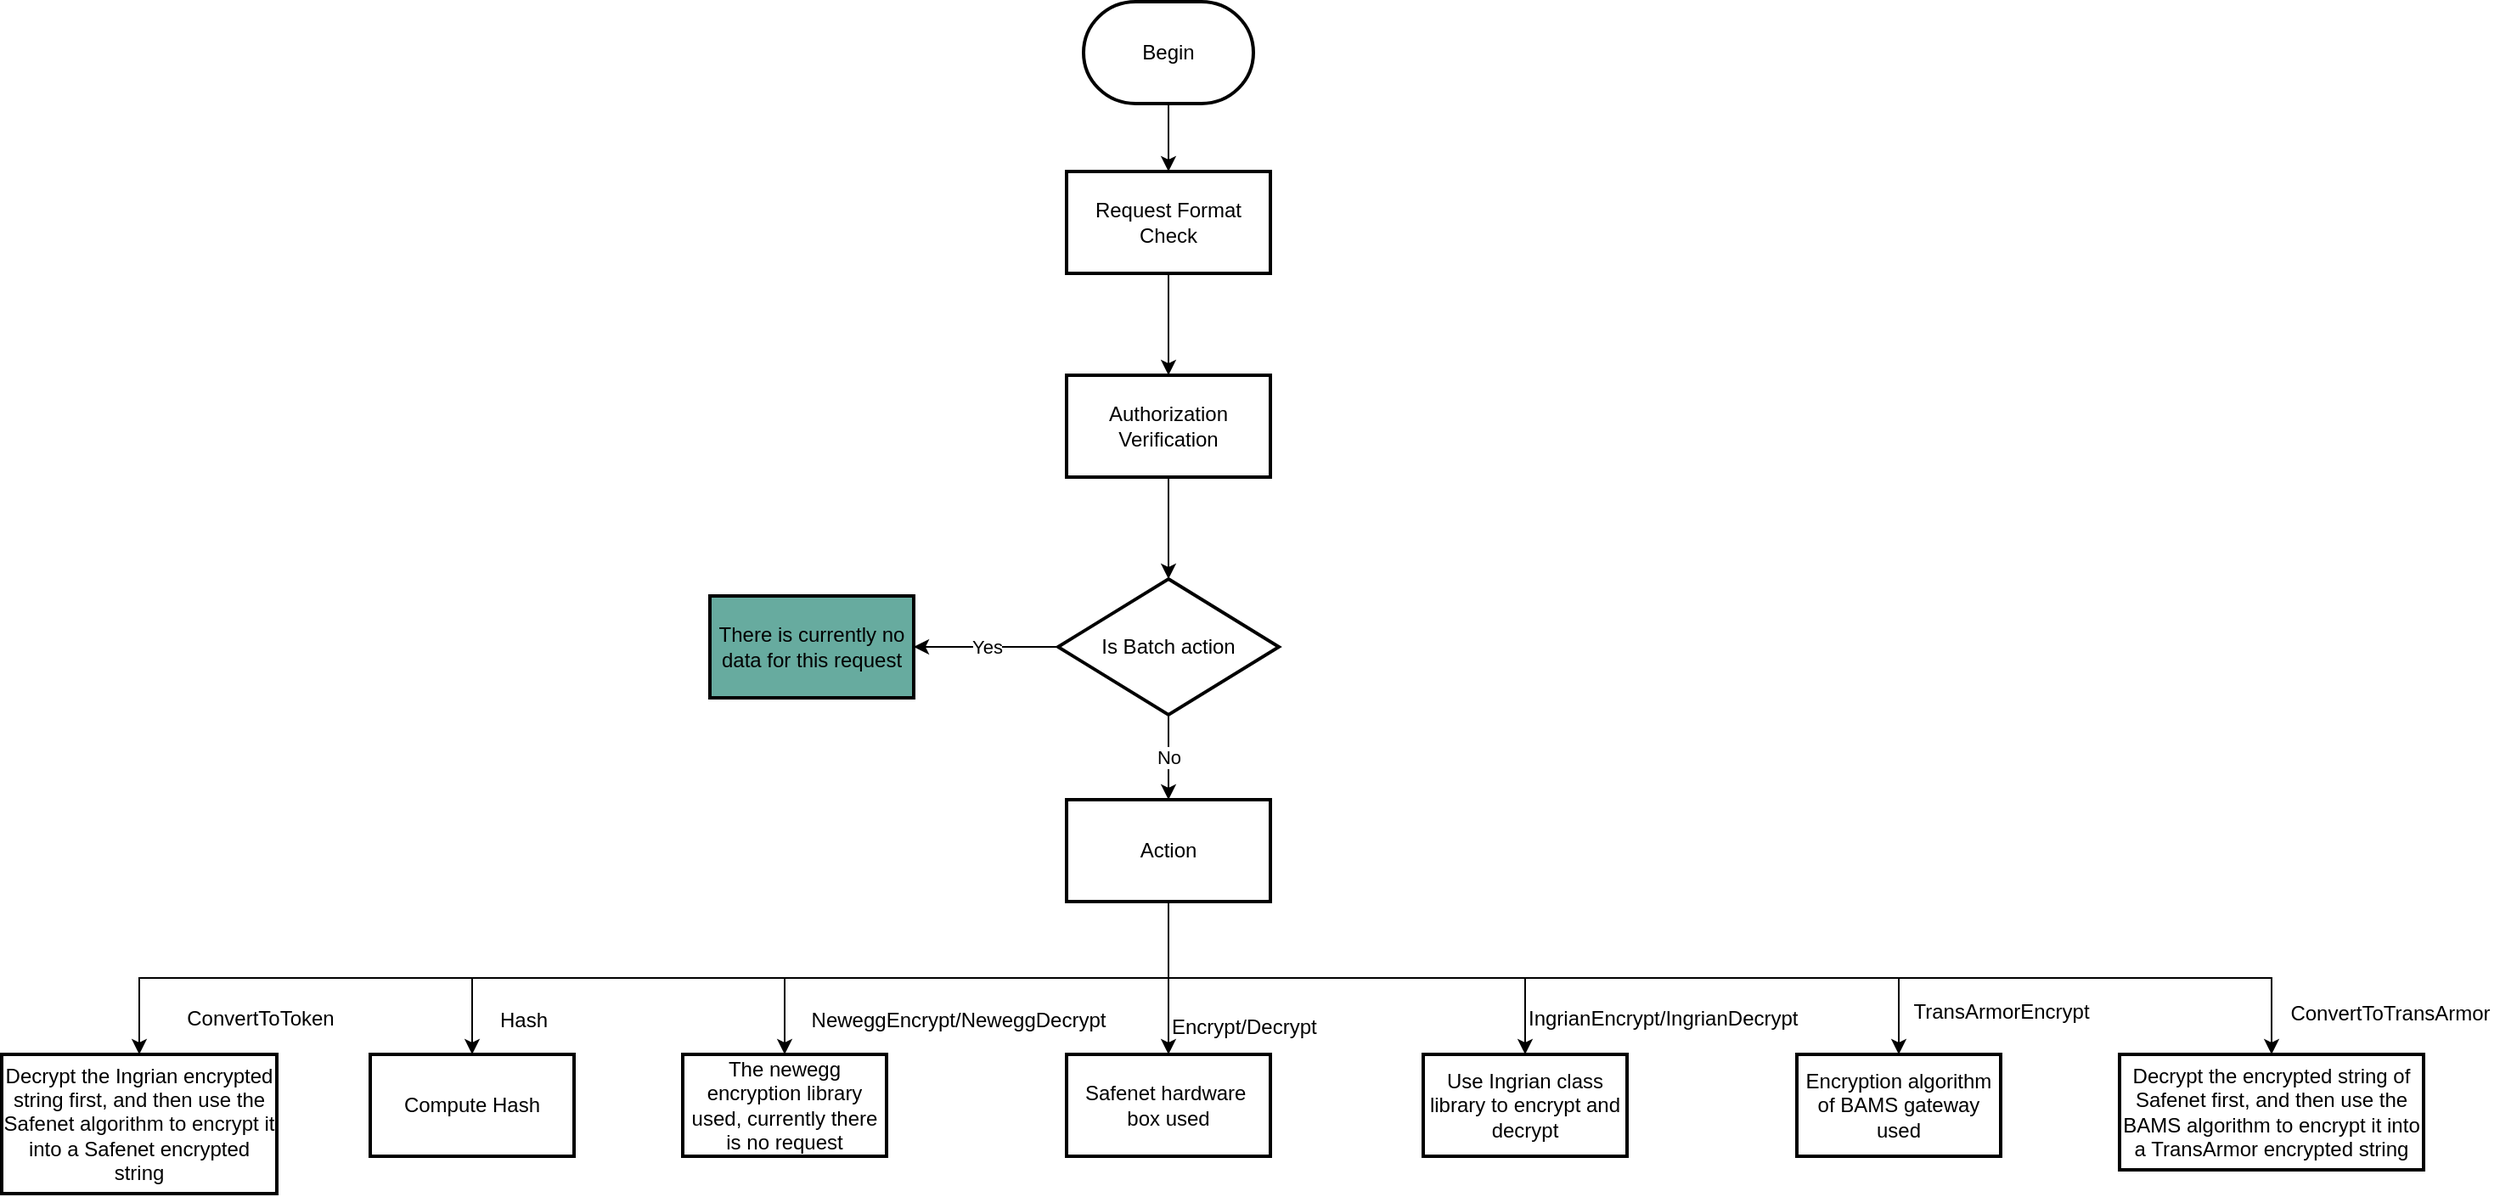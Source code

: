 <mxfile version="14.3.0" type="github">
  <diagram id="t7izrY0uPyY_yfrvOL8p" name="第 1 页">
    <mxGraphModel dx="2500" dy="896" grid="0" gridSize="10" guides="1" tooltips="1" connect="1" arrows="1" fold="1" page="1" pageScale="1" pageWidth="827" pageHeight="1169" math="0" shadow="0">
      <root>
        <mxCell id="0" />
        <mxCell id="1" parent="0" />
        <mxCell id="DhByZELsozqAP7-2EWqv-8" value="" style="edgeStyle=orthogonalEdgeStyle;rounded=0;orthogonalLoop=1;jettySize=auto;html=1;" edge="1" parent="1" source="DhByZELsozqAP7-2EWqv-2" target="DhByZELsozqAP7-2EWqv-7">
          <mxGeometry relative="1" as="geometry" />
        </mxCell>
        <mxCell id="DhByZELsozqAP7-2EWqv-2" value="Begin" style="strokeWidth=2;html=1;shape=mxgraph.flowchart.terminator;whiteSpace=wrap;" vertex="1" parent="1">
          <mxGeometry x="300" y="20" width="100" height="60" as="geometry" />
        </mxCell>
        <mxCell id="DhByZELsozqAP7-2EWqv-10" value="" style="edgeStyle=orthogonalEdgeStyle;rounded=0;orthogonalLoop=1;jettySize=auto;html=1;" edge="1" parent="1" source="DhByZELsozqAP7-2EWqv-7" target="DhByZELsozqAP7-2EWqv-9">
          <mxGeometry relative="1" as="geometry" />
        </mxCell>
        <mxCell id="DhByZELsozqAP7-2EWqv-7" value="Request Format Check" style="whiteSpace=wrap;html=1;strokeWidth=2;" vertex="1" parent="1">
          <mxGeometry x="290" y="120" width="120" height="60" as="geometry" />
        </mxCell>
        <mxCell id="DhByZELsozqAP7-2EWqv-12" value="" style="edgeStyle=orthogonalEdgeStyle;rounded=0;orthogonalLoop=1;jettySize=auto;html=1;" edge="1" parent="1" source="DhByZELsozqAP7-2EWqv-9" target="DhByZELsozqAP7-2EWqv-11">
          <mxGeometry relative="1" as="geometry" />
        </mxCell>
        <mxCell id="DhByZELsozqAP7-2EWqv-9" value="Authorization Verification" style="whiteSpace=wrap;html=1;strokeWidth=2;" vertex="1" parent="1">
          <mxGeometry x="290" y="240" width="120" height="60" as="geometry" />
        </mxCell>
        <mxCell id="DhByZELsozqAP7-2EWqv-14" value="Yes" style="edgeStyle=orthogonalEdgeStyle;rounded=0;orthogonalLoop=1;jettySize=auto;html=1;" edge="1" parent="1" source="DhByZELsozqAP7-2EWqv-11" target="DhByZELsozqAP7-2EWqv-13">
          <mxGeometry relative="1" as="geometry" />
        </mxCell>
        <mxCell id="DhByZELsozqAP7-2EWqv-16" value="No" style="edgeStyle=orthogonalEdgeStyle;rounded=0;orthogonalLoop=1;jettySize=auto;html=1;" edge="1" parent="1" source="DhByZELsozqAP7-2EWqv-11" target="DhByZELsozqAP7-2EWqv-15">
          <mxGeometry relative="1" as="geometry" />
        </mxCell>
        <mxCell id="DhByZELsozqAP7-2EWqv-11" value="Is Batch action" style="rhombus;whiteSpace=wrap;html=1;strokeWidth=2;" vertex="1" parent="1">
          <mxGeometry x="285" y="360" width="130" height="80" as="geometry" />
        </mxCell>
        <mxCell id="DhByZELsozqAP7-2EWqv-13" value="There is currently no data for this request" style="whiteSpace=wrap;html=1;strokeWidth=2;fillColor=#67AB9F;" vertex="1" parent="1">
          <mxGeometry x="80" y="370" width="120" height="60" as="geometry" />
        </mxCell>
        <mxCell id="DhByZELsozqAP7-2EWqv-18" value="" style="edgeStyle=orthogonalEdgeStyle;rounded=0;orthogonalLoop=1;jettySize=auto;html=1;exitX=0.5;exitY=1;exitDx=0;exitDy=0;" edge="1" parent="1" source="DhByZELsozqAP7-2EWqv-15" target="DhByZELsozqAP7-2EWqv-17">
          <mxGeometry relative="1" as="geometry" />
        </mxCell>
        <mxCell id="DhByZELsozqAP7-2EWqv-20" value="" style="edgeStyle=orthogonalEdgeStyle;rounded=0;orthogonalLoop=1;jettySize=auto;html=1;exitX=0.5;exitY=1;exitDx=0;exitDy=0;" edge="1" parent="1" source="DhByZELsozqAP7-2EWqv-15" target="DhByZELsozqAP7-2EWqv-19">
          <mxGeometry relative="1" as="geometry" />
        </mxCell>
        <mxCell id="DhByZELsozqAP7-2EWqv-23" value="" style="edgeStyle=orthogonalEdgeStyle;rounded=0;orthogonalLoop=1;jettySize=auto;html=1;exitX=0.5;exitY=1;exitDx=0;exitDy=0;" edge="1" parent="1" source="DhByZELsozqAP7-2EWqv-15" target="DhByZELsozqAP7-2EWqv-22">
          <mxGeometry relative="1" as="geometry" />
        </mxCell>
        <mxCell id="DhByZELsozqAP7-2EWqv-26" value="" style="edgeStyle=orthogonalEdgeStyle;rounded=0;orthogonalLoop=1;jettySize=auto;html=1;" edge="1" parent="1" source="DhByZELsozqAP7-2EWqv-15" target="DhByZELsozqAP7-2EWqv-25">
          <mxGeometry relative="1" as="geometry" />
        </mxCell>
        <mxCell id="DhByZELsozqAP7-2EWqv-38" style="edgeStyle=orthogonalEdgeStyle;rounded=0;orthogonalLoop=1;jettySize=auto;html=1;exitX=0.5;exitY=1;exitDx=0;exitDy=0;" edge="1" parent="1" source="DhByZELsozqAP7-2EWqv-15" target="DhByZELsozqAP7-2EWqv-37">
          <mxGeometry relative="1" as="geometry" />
        </mxCell>
        <mxCell id="DhByZELsozqAP7-2EWqv-44" style="edgeStyle=orthogonalEdgeStyle;rounded=0;orthogonalLoop=1;jettySize=auto;html=1;exitX=0.5;exitY=1;exitDx=0;exitDy=0;" edge="1" parent="1" source="DhByZELsozqAP7-2EWqv-15" target="DhByZELsozqAP7-2EWqv-41">
          <mxGeometry relative="1" as="geometry" />
        </mxCell>
        <mxCell id="DhByZELsozqAP7-2EWqv-47" style="edgeStyle=orthogonalEdgeStyle;rounded=0;orthogonalLoop=1;jettySize=auto;html=1;entryX=0.5;entryY=0;entryDx=0;entryDy=0;exitX=0.5;exitY=1;exitDx=0;exitDy=0;" edge="1" parent="1" source="DhByZELsozqAP7-2EWqv-15" target="DhByZELsozqAP7-2EWqv-46">
          <mxGeometry relative="1" as="geometry" />
        </mxCell>
        <mxCell id="DhByZELsozqAP7-2EWqv-15" value="Action" style="whiteSpace=wrap;html=1;strokeWidth=2;" vertex="1" parent="1">
          <mxGeometry x="290" y="490" width="120" height="60" as="geometry" />
        </mxCell>
        <mxCell id="DhByZELsozqAP7-2EWqv-17" value="Compute Hash" style="whiteSpace=wrap;html=1;strokeWidth=2;" vertex="1" parent="1">
          <mxGeometry x="-120" y="640" width="120" height="60" as="geometry" />
        </mxCell>
        <mxCell id="DhByZELsozqAP7-2EWqv-19" value="Encryption algorithm of BAMS gateway used" style="whiteSpace=wrap;html=1;strokeWidth=2;" vertex="1" parent="1">
          <mxGeometry x="720" y="640" width="120" height="60" as="geometry" />
        </mxCell>
        <mxCell id="DhByZELsozqAP7-2EWqv-21" value="Hash" style="text;html=1;align=center;verticalAlign=middle;resizable=0;points=[];autosize=1;" vertex="1" parent="1">
          <mxGeometry x="-50" y="610" width="40" height="20" as="geometry" />
        </mxCell>
        <mxCell id="DhByZELsozqAP7-2EWqv-22" value="The newegg encryption library used, currently there is no request" style="whiteSpace=wrap;html=1;strokeWidth=2;" vertex="1" parent="1">
          <mxGeometry x="64" y="640" width="120" height="60" as="geometry" />
        </mxCell>
        <mxCell id="DhByZELsozqAP7-2EWqv-24" value="NeweggEncrypt/NeweggDecrypt" style="text;html=1;align=center;verticalAlign=middle;resizable=0;points=[];autosize=1;" vertex="1" parent="1">
          <mxGeometry x="131" y="610" width="190" height="20" as="geometry" />
        </mxCell>
        <mxCell id="DhByZELsozqAP7-2EWqv-25" value="Safenet hardware&amp;nbsp; box used" style="whiteSpace=wrap;html=1;strokeWidth=2;" vertex="1" parent="1">
          <mxGeometry x="290" y="640" width="120" height="60" as="geometry" />
        </mxCell>
        <mxCell id="DhByZELsozqAP7-2EWqv-27" value="Encrypt/Decrypt" style="text;whiteSpace=wrap;html=1;" vertex="1" parent="1">
          <mxGeometry x="350" y="610" width="70" height="30" as="geometry" />
        </mxCell>
        <mxCell id="DhByZELsozqAP7-2EWqv-37" value="Use Ingrian class library to encrypt and decrypt" style="whiteSpace=wrap;html=1;strokeWidth=2;" vertex="1" parent="1">
          <mxGeometry x="500" y="640" width="120" height="60" as="geometry" />
        </mxCell>
        <mxCell id="DhByZELsozqAP7-2EWqv-39" value="IngrianEncrypt/IngrianDecrypt" style="text;whiteSpace=wrap;html=1;" vertex="1" parent="1">
          <mxGeometry x="560" y="605" width="100" height="30" as="geometry" />
        </mxCell>
        <mxCell id="DhByZELsozqAP7-2EWqv-40" value="TransArmorEncrypt" style="text;html=1;align=center;verticalAlign=middle;resizable=0;points=[];autosize=1;" vertex="1" parent="1">
          <mxGeometry x="780" y="605" width="120" height="20" as="geometry" />
        </mxCell>
        <mxCell id="DhByZELsozqAP7-2EWqv-41" value="Decrypt the encrypted string of Safenet first, and then use the BAMS algorithm to encrypt it into a TransArmor encrypted string" style="whiteSpace=wrap;html=1;strokeWidth=2;" vertex="1" parent="1">
          <mxGeometry x="910" y="640" width="179" height="68" as="geometry" />
        </mxCell>
        <mxCell id="DhByZELsozqAP7-2EWqv-45" value="ConvertToTransArmor" style="text;html=1;align=center;verticalAlign=middle;resizable=0;points=[];autosize=1;" vertex="1" parent="1">
          <mxGeometry x="1005" y="607" width="128" height="18" as="geometry" />
        </mxCell>
        <mxCell id="DhByZELsozqAP7-2EWqv-46" value="Decrypt the Ingrian encrypted string first, and then use the Safenet algorithm to encrypt it into a Safenet encrypted string" style="whiteSpace=wrap;html=1;strokeWidth=2;" vertex="1" parent="1">
          <mxGeometry x="-337" y="640" width="162" height="82" as="geometry" />
        </mxCell>
        <mxCell id="DhByZELsozqAP7-2EWqv-48" value="ConvertToToken" style="text;html=1;align=center;verticalAlign=middle;resizable=0;points=[];autosize=1;" vertex="1" parent="1">
          <mxGeometry x="-234" y="610" width="97" height="18" as="geometry" />
        </mxCell>
      </root>
    </mxGraphModel>
  </diagram>
</mxfile>
